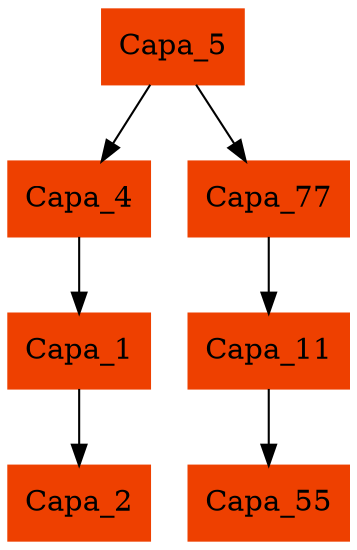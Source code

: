 digraph g{
	node [shape=record,width=.9,height=.5,style=filled,color=orangered2];
	Node5->Node4; 
	Node5->Node77; 
	Node4->Node1; 
	Node1->Node2; 

 	Node2[label = "Capa_2"] 

 	Node1[label = "Capa_1"] 

 	Node4[label = "Capa_4"] 
	Node77->Node11; 
	Node11->Node55; 

 	Node55[label = "Capa_55"] 

 	Node11[label = "Capa_11"] 

 	Node77[label = "Capa_77"] 

 	Node5[label = "Capa_5"] 
}
